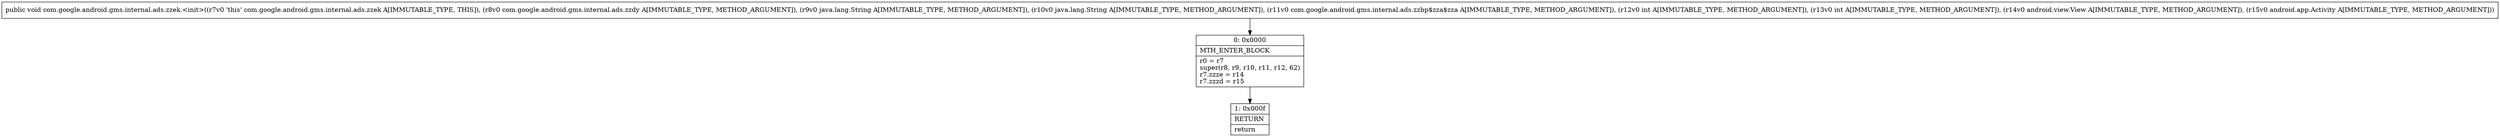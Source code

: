 digraph "CFG forcom.google.android.gms.internal.ads.zzek.\<init\>(Lcom\/google\/android\/gms\/internal\/ads\/zzdy;Ljava\/lang\/String;Ljava\/lang\/String;Lcom\/google\/android\/gms\/internal\/ads\/zzbp$zza$zza;IILandroid\/view\/View;Landroid\/app\/Activity;)V" {
Node_0 [shape=record,label="{0\:\ 0x0000|MTH_ENTER_BLOCK\l|r0 = r7\lsuper(r8, r9, r10, r11, r12, 62)\lr7.zzze = r14\lr7.zzzd = r15\l}"];
Node_1 [shape=record,label="{1\:\ 0x000f|RETURN\l|return\l}"];
MethodNode[shape=record,label="{public void com.google.android.gms.internal.ads.zzek.\<init\>((r7v0 'this' com.google.android.gms.internal.ads.zzek A[IMMUTABLE_TYPE, THIS]), (r8v0 com.google.android.gms.internal.ads.zzdy A[IMMUTABLE_TYPE, METHOD_ARGUMENT]), (r9v0 java.lang.String A[IMMUTABLE_TYPE, METHOD_ARGUMENT]), (r10v0 java.lang.String A[IMMUTABLE_TYPE, METHOD_ARGUMENT]), (r11v0 com.google.android.gms.internal.ads.zzbp$zza$zza A[IMMUTABLE_TYPE, METHOD_ARGUMENT]), (r12v0 int A[IMMUTABLE_TYPE, METHOD_ARGUMENT]), (r13v0 int A[IMMUTABLE_TYPE, METHOD_ARGUMENT]), (r14v0 android.view.View A[IMMUTABLE_TYPE, METHOD_ARGUMENT]), (r15v0 android.app.Activity A[IMMUTABLE_TYPE, METHOD_ARGUMENT])) }"];
MethodNode -> Node_0;
Node_0 -> Node_1;
}


